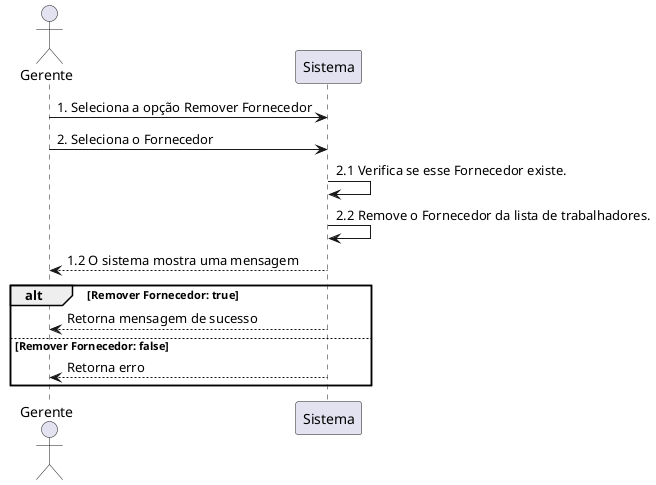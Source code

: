 @startuml
actor Gerente
participant Sistema


Gerente -> Sistema: 1. Seleciona a opção Remover Fornecedor
Gerente -> Sistema: 2. Seleciona o Fornecedor
Sistema -> Sistema: 2.1 Verifica se esse Fornecedor existe.
Sistema -> Sistema: 2.2 Remove o Fornecedor da lista de trabalhadores.
Sistema --> Gerente: 1.2 O sistema mostra uma mensagem

alt Remover Fornecedor: true
     Sistema --> Gerente: Retorna mensagem de sucesso

else Remover Fornecedor: false
     Sistema --> Gerente: Retorna erro

end
@enduml